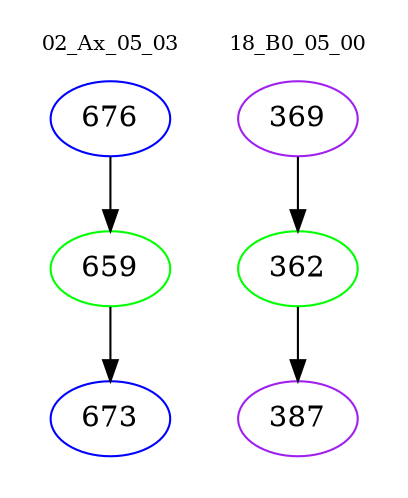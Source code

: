digraph{
subgraph cluster_0 {
color = white
label = "02_Ax_05_03";
fontsize=10;
T0_676 [label="676", color="blue"]
T0_676 -> T0_659 [color="black"]
T0_659 [label="659", color="green"]
T0_659 -> T0_673 [color="black"]
T0_673 [label="673", color="blue"]
}
subgraph cluster_1 {
color = white
label = "18_B0_05_00";
fontsize=10;
T1_369 [label="369", color="purple"]
T1_369 -> T1_362 [color="black"]
T1_362 [label="362", color="green"]
T1_362 -> T1_387 [color="black"]
T1_387 [label="387", color="purple"]
}
}
